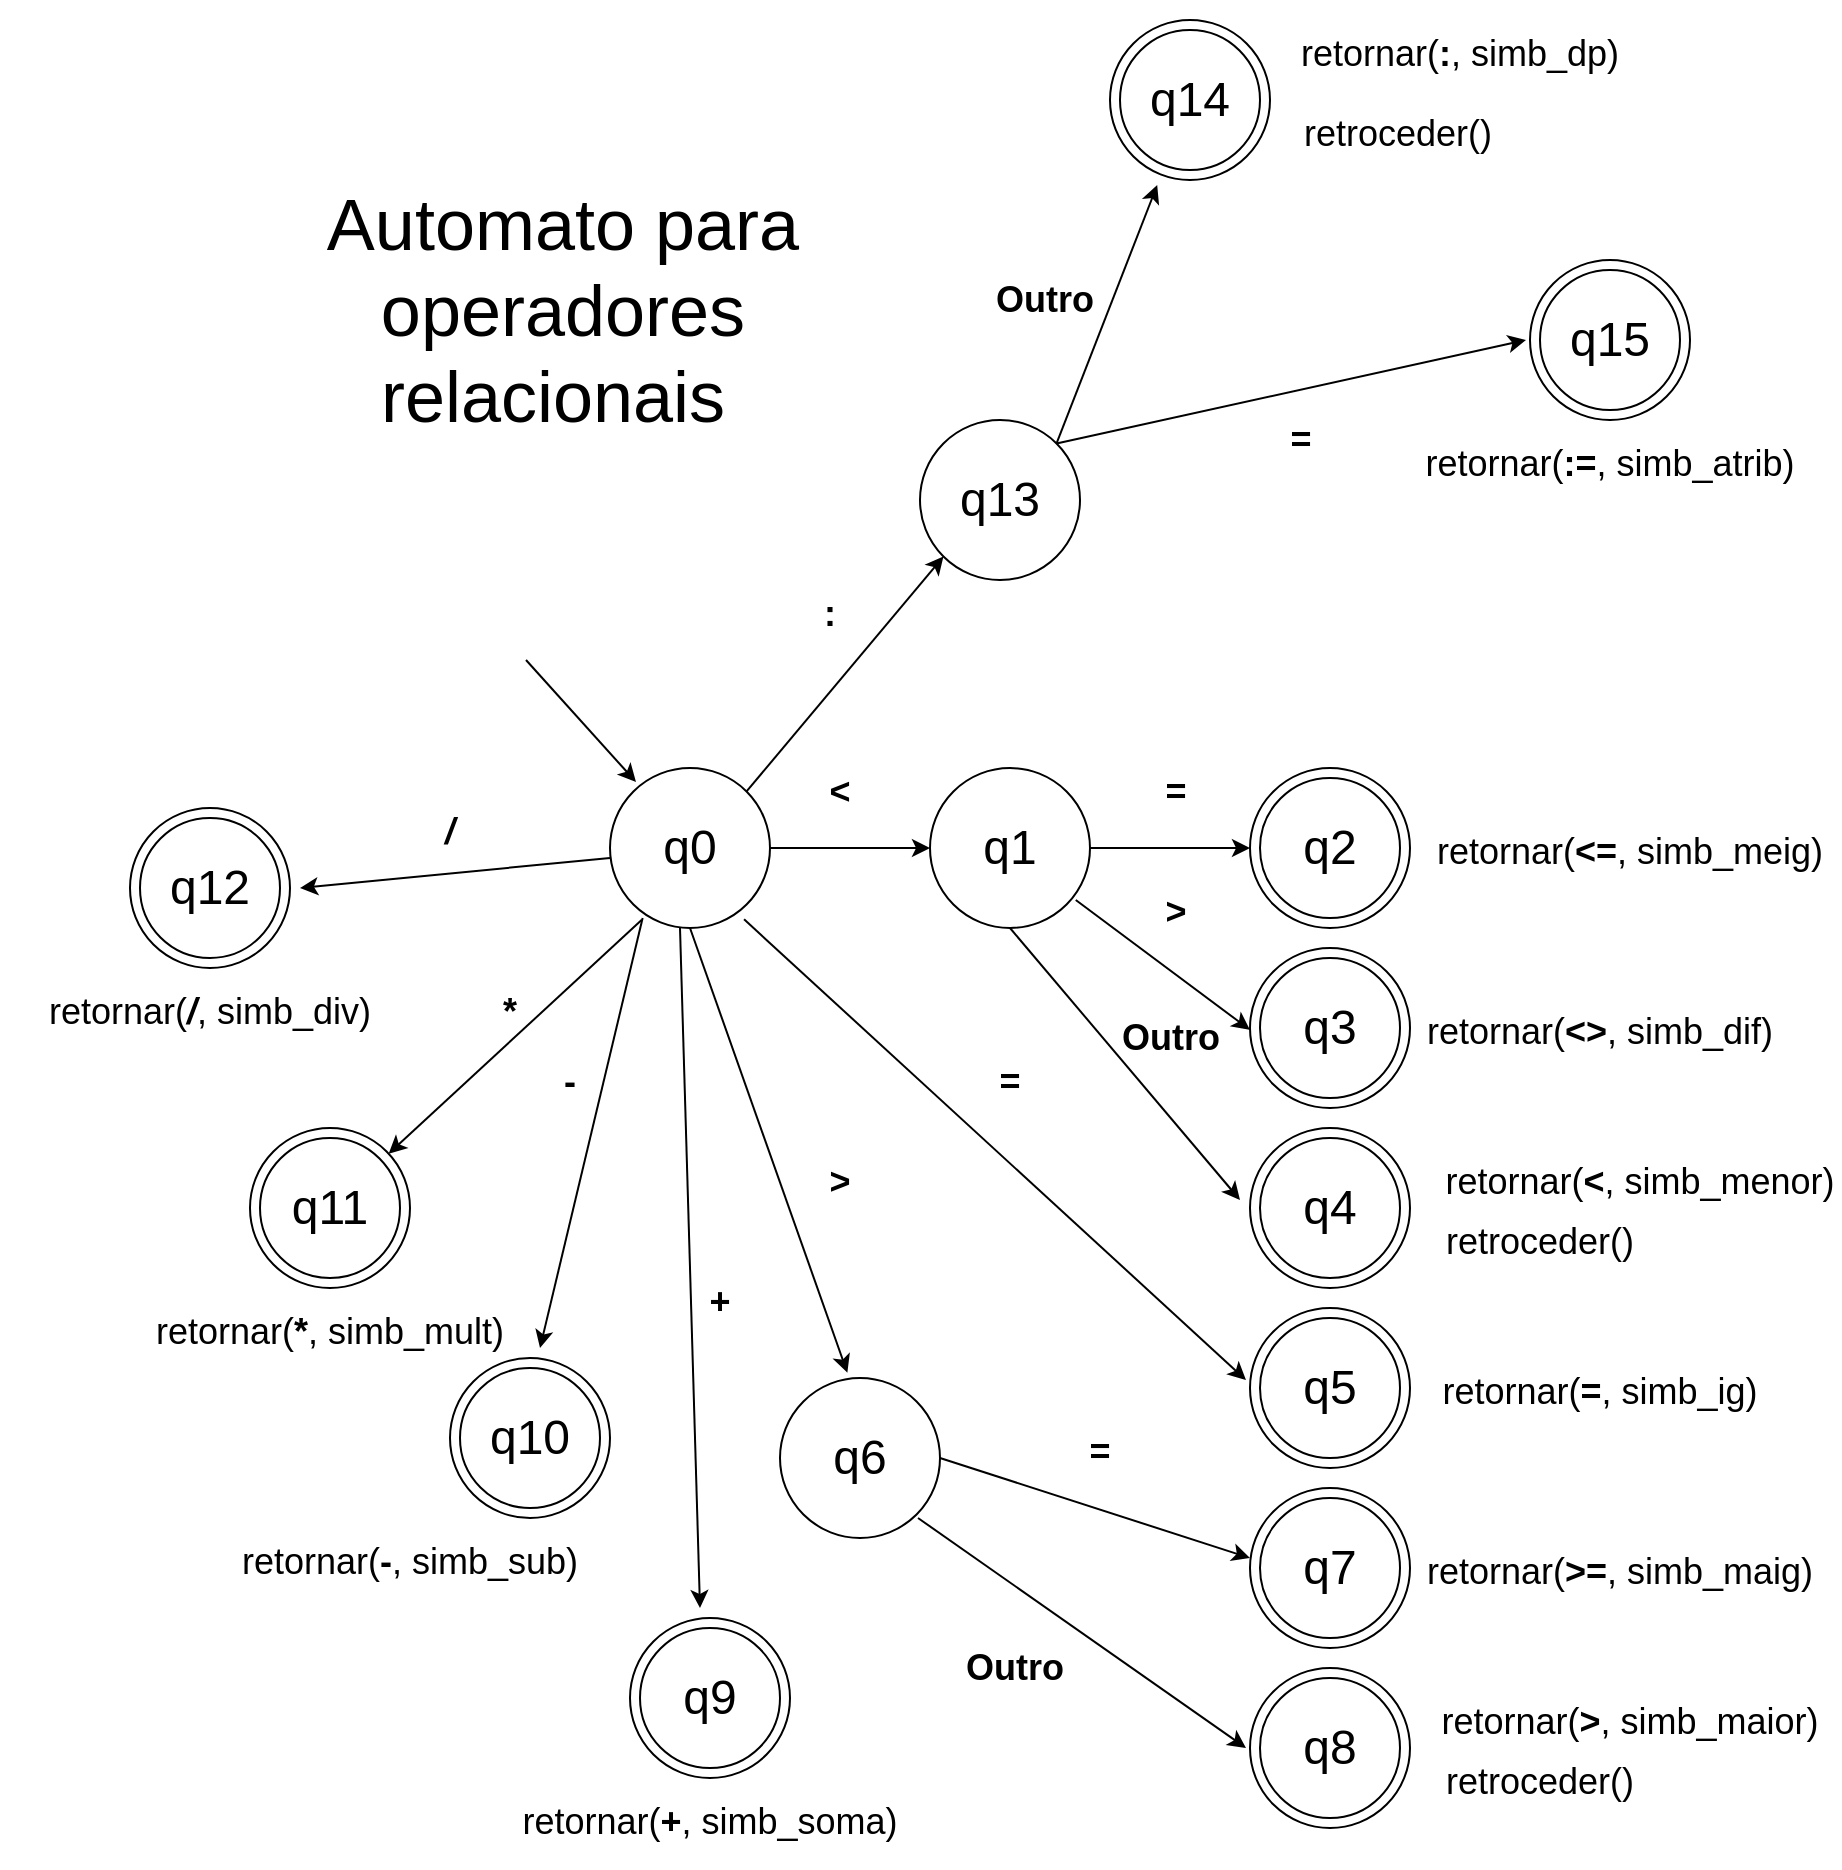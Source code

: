 <mxfile version="18.0.6" type="device"><diagram id="k-xO20qY_OcDulJQbsgA" name="Página-1"><mxGraphModel dx="2410" dy="790" grid="1" gridSize="10" guides="1" tooltips="1" connect="1" arrows="1" fold="1" page="1" pageScale="1" pageWidth="827" pageHeight="1169" math="0" shadow="0"><root><mxCell id="0"/><mxCell id="1" parent="0"/><mxCell id="ZyzuRHxb8MrdV4X4LxsM-8" value="" style="edgeStyle=orthogonalEdgeStyle;rounded=0;orthogonalLoop=1;jettySize=auto;html=1;" parent="1" source="ZyzuRHxb8MrdV4X4LxsM-6" target="ZyzuRHxb8MrdV4X4LxsM-7" edge="1"><mxGeometry relative="1" as="geometry"/></mxCell><mxCell id="ZyzuRHxb8MrdV4X4LxsM-6" value="" style="ellipse;whiteSpace=wrap;html=1;aspect=fixed;" parent="1" vertex="1"><mxGeometry x="202" y="394" width="80" height="80" as="geometry"/></mxCell><mxCell id="ZyzuRHxb8MrdV4X4LxsM-16" value="" style="edgeStyle=orthogonalEdgeStyle;rounded=0;orthogonalLoop=1;jettySize=auto;html=1;fontSize=24;" parent="1" source="ZyzuRHxb8MrdV4X4LxsM-7" target="ZyzuRHxb8MrdV4X4LxsM-15" edge="1"><mxGeometry relative="1" as="geometry"/></mxCell><mxCell id="ZyzuRHxb8MrdV4X4LxsM-7" value="" style="ellipse;whiteSpace=wrap;html=1;aspect=fixed;" parent="1" vertex="1"><mxGeometry x="362" y="394" width="80" height="80" as="geometry"/></mxCell><mxCell id="ZyzuRHxb8MrdV4X4LxsM-10" value="" style="endArrow=classic;html=1;rounded=0;entryX=0.025;entryY=0.275;entryDx=0;entryDy=0;entryPerimeter=0;" parent="1" edge="1"><mxGeometry width="50" height="50" relative="1" as="geometry"><mxPoint x="160" y="340" as="sourcePoint"/><mxPoint x="215" y="401.0" as="targetPoint"/></mxGeometry></mxCell><mxCell id="ZyzuRHxb8MrdV4X4LxsM-12" value="&lt;font style=&quot;font-size: 24px;&quot;&gt;q0&lt;/font&gt;" style="text;html=1;strokeColor=none;fillColor=none;align=center;verticalAlign=middle;whiteSpace=wrap;rounded=0;" parent="1" vertex="1"><mxGeometry x="212" y="419" width="60" height="30" as="geometry"/></mxCell><mxCell id="ZyzuRHxb8MrdV4X4LxsM-15" value="" style="ellipse;whiteSpace=wrap;html=1;aspect=fixed;" parent="1" vertex="1"><mxGeometry x="522" y="394" width="80" height="80" as="geometry"/></mxCell><mxCell id="ZyzuRHxb8MrdV4X4LxsM-13" value="&lt;font style=&quot;font-size: 24px;&quot;&gt;q1&lt;/font&gt;" style="text;html=1;strokeColor=none;fillColor=none;align=center;verticalAlign=middle;whiteSpace=wrap;rounded=0;" parent="1" vertex="1"><mxGeometry x="372" y="419" width="60" height="30" as="geometry"/></mxCell><mxCell id="ZyzuRHxb8MrdV4X4LxsM-27" value="&lt;font style=&quot;font-size: 18px;&quot;&gt;&lt;b&gt;=&lt;/b&gt;&lt;/font&gt;" style="text;html=1;strokeColor=none;fillColor=none;align=center;verticalAlign=middle;whiteSpace=wrap;rounded=0;fontSize=24;" parent="1" vertex="1"><mxGeometry x="454.5" y="369" width="60" height="70" as="geometry"/></mxCell><mxCell id="ZyzuRHxb8MrdV4X4LxsM-32" value="&lt;font style=&quot;font-size: 18px;&quot;&gt;&lt;b&gt;Outro&lt;/b&gt;&lt;/font&gt;" style="text;html=1;strokeColor=none;fillColor=none;align=center;verticalAlign=middle;whiteSpace=wrap;rounded=0;fontSize=24;" parent="1" vertex="1"><mxGeometry x="449.5" y="509" width="65" height="35" as="geometry"/></mxCell><mxCell id="ZyzuRHxb8MrdV4X4LxsM-9" value="" style="ellipse;whiteSpace=wrap;html=1;aspect=fixed;" parent="1" vertex="1"><mxGeometry x="527" y="399" width="70" height="70" as="geometry"/></mxCell><mxCell id="ZyzuRHxb8MrdV4X4LxsM-34" value="&lt;font style=&quot;font-size: 18px;&quot;&gt;&lt;b&gt;&amp;lt;&lt;/b&gt;&lt;/font&gt;" style="text;html=1;strokeColor=none;fillColor=none;align=center;verticalAlign=middle;whiteSpace=wrap;rounded=0;fontSize=24;" parent="1" vertex="1"><mxGeometry x="287" y="389" width="60" height="30" as="geometry"/></mxCell><mxCell id="ZyzuRHxb8MrdV4X4LxsM-24" value="&lt;font style=&quot;font-size: 24px;&quot;&gt;q2&lt;/font&gt;" style="text;html=1;strokeColor=none;fillColor=none;align=center;verticalAlign=middle;whiteSpace=wrap;rounded=0;" parent="1" vertex="1"><mxGeometry x="532" y="419" width="60" height="30" as="geometry"/></mxCell><mxCell id="ZyzuRHxb8MrdV4X4LxsM-36" value="&lt;span style=&quot;font-size: 18px;&quot;&gt;retornar(&lt;b&gt;&amp;lt;=&lt;/b&gt;, simb_meig)&lt;/span&gt;" style="text;html=1;strokeColor=none;fillColor=none;align=center;verticalAlign=middle;whiteSpace=wrap;rounded=0;fontSize=24;" parent="1" vertex="1"><mxGeometry x="607" y="409" width="210" height="50" as="geometry"/></mxCell><mxCell id="cR7s-xp0T8hH0WgQLpEf-1" value="" style="ellipse;whiteSpace=wrap;html=1;aspect=fixed;" parent="1" vertex="1"><mxGeometry x="522" y="484" width="80" height="80" as="geometry"/></mxCell><mxCell id="cR7s-xp0T8hH0WgQLpEf-2" value="" style="ellipse;whiteSpace=wrap;html=1;aspect=fixed;" parent="1" vertex="1"><mxGeometry x="527" y="489" width="70" height="70" as="geometry"/></mxCell><mxCell id="cR7s-xp0T8hH0WgQLpEf-3" value="&lt;font style=&quot;font-size: 24px;&quot;&gt;q3&lt;/font&gt;" style="text;html=1;strokeColor=none;fillColor=none;align=center;verticalAlign=middle;whiteSpace=wrap;rounded=0;" parent="1" vertex="1"><mxGeometry x="532" y="509" width="60" height="30" as="geometry"/></mxCell><mxCell id="cR7s-xp0T8hH0WgQLpEf-4" value="&lt;span style=&quot;font-size: 18px;&quot;&gt;retornar(&lt;b&gt;&amp;lt;&amp;gt;&lt;/b&gt;, simb_dif)&lt;/span&gt;" style="text;html=1;strokeColor=none;fillColor=none;align=center;verticalAlign=middle;whiteSpace=wrap;rounded=0;fontSize=24;" parent="1" vertex="1"><mxGeometry x="607" y="499" width="180" height="50" as="geometry"/></mxCell><mxCell id="cR7s-xp0T8hH0WgQLpEf-7" value="" style="ellipse;whiteSpace=wrap;html=1;aspect=fixed;" parent="1" vertex="1"><mxGeometry x="522" y="574" width="80" height="80" as="geometry"/></mxCell><mxCell id="cR7s-xp0T8hH0WgQLpEf-8" value="" style="ellipse;whiteSpace=wrap;html=1;aspect=fixed;" parent="1" vertex="1"><mxGeometry x="527" y="579" width="70" height="70" as="geometry"/></mxCell><mxCell id="cR7s-xp0T8hH0WgQLpEf-9" value="&lt;font style=&quot;font-size: 24px;&quot;&gt;q4&lt;/font&gt;" style="text;html=1;strokeColor=none;fillColor=none;align=center;verticalAlign=middle;whiteSpace=wrap;rounded=0;" parent="1" vertex="1"><mxGeometry x="532" y="599" width="60" height="30" as="geometry"/></mxCell><mxCell id="cR7s-xp0T8hH0WgQLpEf-10" value="&lt;span style=&quot;font-size: 18px;&quot;&gt;retornar(&lt;b&gt;&amp;lt;&lt;/b&gt;, simb_menor)&lt;/span&gt;" style="text;html=1;strokeColor=none;fillColor=none;align=center;verticalAlign=middle;whiteSpace=wrap;rounded=0;fontSize=24;" parent="1" vertex="1"><mxGeometry x="617" y="574" width="200" height="50" as="geometry"/></mxCell><mxCell id="cR7s-xp0T8hH0WgQLpEf-11" value="&lt;font style=&quot;font-size: 18px;&quot;&gt;&lt;b&gt;&amp;gt;&lt;/b&gt;&lt;/font&gt;" style="text;html=1;strokeColor=none;fillColor=none;align=center;verticalAlign=middle;whiteSpace=wrap;rounded=0;fontSize=24;" parent="1" vertex="1"><mxGeometry x="454.5" y="429" width="60" height="70" as="geometry"/></mxCell><mxCell id="cR7s-xp0T8hH0WgQLpEf-12" value="&lt;span style=&quot;font-size: 18px;&quot;&gt;retroceder()&lt;/span&gt;" style="text;html=1;strokeColor=none;fillColor=none;align=center;verticalAlign=middle;whiteSpace=wrap;rounded=0;fontSize=24;" parent="1" vertex="1"><mxGeometry x="617" y="604" width="100" height="50" as="geometry"/></mxCell><mxCell id="cR7s-xp0T8hH0WgQLpEf-13" value="" style="endArrow=classic;html=1;rounded=0;exitX=0.5;exitY=1;exitDx=0;exitDy=0;" parent="1" source="ZyzuRHxb8MrdV4X4LxsM-7" edge="1"><mxGeometry width="50" height="50" relative="1" as="geometry"><mxPoint x="412" y="609" as="sourcePoint"/><mxPoint x="517" y="610" as="targetPoint"/></mxGeometry></mxCell><mxCell id="cR7s-xp0T8hH0WgQLpEf-15" value="" style="endArrow=classic;html=1;rounded=0;exitX=0.911;exitY=0.825;exitDx=0;exitDy=0;exitPerimeter=0;" parent="1" edge="1" source="ZyzuRHxb8MrdV4X4LxsM-7"><mxGeometry width="50" height="50" relative="1" as="geometry"><mxPoint x="422.0" y="459" as="sourcePoint"/><mxPoint x="522" y="524.96" as="targetPoint"/></mxGeometry></mxCell><mxCell id="cR7s-xp0T8hH0WgQLpEf-16" value="" style="endArrow=classic;html=1;rounded=0;exitX=0.838;exitY=0.946;exitDx=0;exitDy=0;exitPerimeter=0;fontStyle=1" parent="1" source="ZyzuRHxb8MrdV4X4LxsM-6" edge="1"><mxGeometry width="50" height="50" relative="1" as="geometry"><mxPoint x="272" y="469.0" as="sourcePoint"/><mxPoint x="520" y="700" as="targetPoint"/></mxGeometry></mxCell><mxCell id="cR7s-xp0T8hH0WgQLpEf-20" value="" style="ellipse;whiteSpace=wrap;html=1;aspect=fixed;" parent="1" vertex="1"><mxGeometry x="522" y="664" width="80" height="80" as="geometry"/></mxCell><mxCell id="cR7s-xp0T8hH0WgQLpEf-21" value="" style="ellipse;whiteSpace=wrap;html=1;aspect=fixed;" parent="1" vertex="1"><mxGeometry x="527" y="669" width="70" height="70" as="geometry"/></mxCell><mxCell id="cR7s-xp0T8hH0WgQLpEf-22" value="&lt;font style=&quot;font-size: 24px;&quot;&gt;q5&lt;/font&gt;" style="text;html=1;strokeColor=none;fillColor=none;align=center;verticalAlign=middle;whiteSpace=wrap;rounded=0;" parent="1" vertex="1"><mxGeometry x="532" y="689" width="60" height="30" as="geometry"/></mxCell><mxCell id="cR7s-xp0T8hH0WgQLpEf-23" value="&lt;span style=&quot;font-size: 18px;&quot;&gt;retornar(&lt;b&gt;=&lt;/b&gt;, simb_ig)&lt;/span&gt;" style="text;html=1;strokeColor=none;fillColor=none;align=center;verticalAlign=middle;whiteSpace=wrap;rounded=0;fontSize=24;" parent="1" vertex="1"><mxGeometry x="607" y="679" width="180" height="50" as="geometry"/></mxCell><mxCell id="cR7s-xp0T8hH0WgQLpEf-24" value="" style="ellipse;whiteSpace=wrap;html=1;aspect=fixed;" parent="1" vertex="1"><mxGeometry x="522" y="754" width="80" height="80" as="geometry"/></mxCell><mxCell id="cR7s-xp0T8hH0WgQLpEf-25" value="" style="ellipse;whiteSpace=wrap;html=1;aspect=fixed;" parent="1" vertex="1"><mxGeometry x="527" y="759" width="70" height="70" as="geometry"/></mxCell><mxCell id="cR7s-xp0T8hH0WgQLpEf-26" value="&lt;font style=&quot;font-size: 24px;&quot;&gt;q7&lt;/font&gt;" style="text;html=1;strokeColor=none;fillColor=none;align=center;verticalAlign=middle;whiteSpace=wrap;rounded=0;" parent="1" vertex="1"><mxGeometry x="532" y="779" width="60" height="30" as="geometry"/></mxCell><mxCell id="cR7s-xp0T8hH0WgQLpEf-27" value="&lt;span style=&quot;font-size: 18px;&quot;&gt;retornar(&lt;b&gt;&amp;gt;=&lt;/b&gt;, simb_maig)&lt;/span&gt;" style="text;html=1;strokeColor=none;fillColor=none;align=center;verticalAlign=middle;whiteSpace=wrap;rounded=0;fontSize=24;" parent="1" vertex="1"><mxGeometry x="607" y="769" width="200" height="50" as="geometry"/></mxCell><mxCell id="cR7s-xp0T8hH0WgQLpEf-33" value="&lt;font style=&quot;font-size: 18px;&quot;&gt;&lt;b&gt;=&lt;/b&gt;&lt;/font&gt;" style="text;html=1;strokeColor=none;fillColor=none;align=center;verticalAlign=middle;whiteSpace=wrap;rounded=0;fontSize=24;" parent="1" vertex="1"><mxGeometry x="372" y="514" width="60" height="70" as="geometry"/></mxCell><mxCell id="cR7s-xp0T8hH0WgQLpEf-34" value="" style="ellipse;whiteSpace=wrap;html=1;aspect=fixed;" parent="1" vertex="1"><mxGeometry x="522" y="844" width="80" height="80" as="geometry"/></mxCell><mxCell id="cR7s-xp0T8hH0WgQLpEf-35" value="" style="ellipse;whiteSpace=wrap;html=1;aspect=fixed;" parent="1" vertex="1"><mxGeometry x="527" y="849" width="70" height="70" as="geometry"/></mxCell><mxCell id="cR7s-xp0T8hH0WgQLpEf-36" value="&lt;font style=&quot;font-size: 24px;&quot;&gt;q8&lt;/font&gt;" style="text;html=1;strokeColor=none;fillColor=none;align=center;verticalAlign=middle;whiteSpace=wrap;rounded=0;" parent="1" vertex="1"><mxGeometry x="532" y="869" width="60" height="30" as="geometry"/></mxCell><mxCell id="cR7s-xp0T8hH0WgQLpEf-37" value="&lt;span style=&quot;font-size: 18px;&quot;&gt;retornar(&lt;b&gt;&amp;gt;&lt;/b&gt;, simb_maior)&lt;/span&gt;" style="text;html=1;strokeColor=none;fillColor=none;align=center;verticalAlign=middle;whiteSpace=wrap;rounded=0;fontSize=24;" parent="1" vertex="1"><mxGeometry x="612" y="844" width="200" height="50" as="geometry"/></mxCell><mxCell id="cR7s-xp0T8hH0WgQLpEf-38" value="&lt;span style=&quot;font-size: 18px;&quot;&gt;retroceder()&lt;/span&gt;" style="text;html=1;strokeColor=none;fillColor=none;align=center;verticalAlign=middle;whiteSpace=wrap;rounded=0;fontSize=24;" parent="1" vertex="1"><mxGeometry x="617" y="874" width="100" height="50" as="geometry"/></mxCell><mxCell id="cR7s-xp0T8hH0WgQLpEf-39" value="" style="endArrow=classic;html=1;rounded=0;exitX=0.5;exitY=1;exitDx=0;exitDy=0;entryX=0.421;entryY=-0.033;entryDx=0;entryDy=0;entryPerimeter=0;" parent="1" source="ZyzuRHxb8MrdV4X4LxsM-6" target="cR7s-xp0T8hH0WgQLpEf-40" edge="1"><mxGeometry width="50" height="50" relative="1" as="geometry"><mxPoint x="227.0" y="474.0" as="sourcePoint"/><mxPoint x="287" y="764" as="targetPoint"/></mxGeometry></mxCell><mxCell id="cR7s-xp0T8hH0WgQLpEf-40" value="" style="ellipse;whiteSpace=wrap;html=1;aspect=fixed;" parent="1" vertex="1"><mxGeometry x="287" y="699" width="80" height="80" as="geometry"/></mxCell><mxCell id="cR7s-xp0T8hH0WgQLpEf-42" value="&lt;font style=&quot;font-size: 24px;&quot;&gt;q6&lt;/font&gt;" style="text;html=1;strokeColor=none;fillColor=none;align=center;verticalAlign=middle;whiteSpace=wrap;rounded=0;" parent="1" vertex="1"><mxGeometry x="297" y="724" width="60" height="30" as="geometry"/></mxCell><mxCell id="cR7s-xp0T8hH0WgQLpEf-43" value="" style="endArrow=classic;html=1;rounded=0;exitX=1;exitY=0.5;exitDx=0;exitDy=0;" parent="1" source="cR7s-xp0T8hH0WgQLpEf-40" edge="1"><mxGeometry width="50" height="50" relative="1" as="geometry"><mxPoint x="372.0" y="744" as="sourcePoint"/><mxPoint x="522" y="789" as="targetPoint"/></mxGeometry></mxCell><mxCell id="cR7s-xp0T8hH0WgQLpEf-44" value="" style="endArrow=classic;html=1;rounded=0;exitX=0.838;exitY=0.946;exitDx=0;exitDy=0;exitPerimeter=0;" parent="1" edge="1"><mxGeometry width="50" height="50" relative="1" as="geometry"><mxPoint x="356" y="769.0" as="sourcePoint"/><mxPoint x="520" y="884" as="targetPoint"/></mxGeometry></mxCell><mxCell id="cR7s-xp0T8hH0WgQLpEf-45" value="&lt;font style=&quot;font-size: 18px;&quot;&gt;&lt;b&gt;&amp;gt;&lt;/b&gt;&lt;/font&gt;" style="text;html=1;strokeColor=none;fillColor=none;align=center;verticalAlign=middle;whiteSpace=wrap;rounded=0;fontSize=24;" parent="1" vertex="1"><mxGeometry x="287" y="564" width="60" height="70" as="geometry"/></mxCell><mxCell id="cR7s-xp0T8hH0WgQLpEf-46" value="&lt;font style=&quot;font-size: 18px;&quot;&gt;&lt;b&gt;=&lt;/b&gt;&lt;/font&gt;" style="text;html=1;strokeColor=none;fillColor=none;align=center;verticalAlign=middle;whiteSpace=wrap;rounded=0;fontSize=24;" parent="1" vertex="1"><mxGeometry x="417" y="699" width="60" height="70" as="geometry"/></mxCell><mxCell id="cR7s-xp0T8hH0WgQLpEf-47" value="&lt;font style=&quot;font-size: 18px;&quot;&gt;&lt;b&gt;Outro&lt;/b&gt;&lt;/font&gt;" style="text;html=1;strokeColor=none;fillColor=none;align=center;verticalAlign=middle;whiteSpace=wrap;rounded=0;fontSize=24;" parent="1" vertex="1"><mxGeometry x="372" y="824" width="65" height="35" as="geometry"/></mxCell><mxCell id="cR7s-xp0T8hH0WgQLpEf-49" value="&lt;font style=&quot;font-size: 36px;&quot;&gt;Automato para operadores relacionais&amp;nbsp;&lt;/font&gt;" style="text;html=1;strokeColor=none;fillColor=none;align=center;verticalAlign=middle;whiteSpace=wrap;rounded=0;" parent="1" vertex="1"><mxGeometry x="17" y="90" width="323" height="150" as="geometry"/></mxCell><mxCell id="18Gte0oBjys1mcYDDKw5-1" value="" style="endArrow=classic;html=1;rounded=0;" parent="1" edge="1"><mxGeometry width="50" height="50" relative="1" as="geometry"><mxPoint x="237" y="474" as="sourcePoint"/><mxPoint x="247" y="814" as="targetPoint"/></mxGeometry></mxCell><mxCell id="18Gte0oBjys1mcYDDKw5-2" value="" style="endArrow=classic;html=1;rounded=0;exitX=0.5;exitY=1;exitDx=0;exitDy=0;" parent="1" edge="1"><mxGeometry width="50" height="50" relative="1" as="geometry"><mxPoint x="218.32" y="469" as="sourcePoint"/><mxPoint x="167" y="684" as="targetPoint"/></mxGeometry></mxCell><mxCell id="18Gte0oBjys1mcYDDKw5-3" value="" style="ellipse;whiteSpace=wrap;html=1;aspect=fixed;" parent="1" vertex="1"><mxGeometry x="212" y="819" width="80" height="80" as="geometry"/></mxCell><mxCell id="18Gte0oBjys1mcYDDKw5-4" value="" style="ellipse;whiteSpace=wrap;html=1;aspect=fixed;" parent="1" vertex="1"><mxGeometry x="217" y="824" width="70" height="70" as="geometry"/></mxCell><mxCell id="18Gte0oBjys1mcYDDKw5-5" value="&lt;font style=&quot;font-size: 24px;&quot;&gt;q9&lt;/font&gt;" style="text;html=1;strokeColor=none;fillColor=none;align=center;verticalAlign=middle;whiteSpace=wrap;rounded=0;" parent="1" vertex="1"><mxGeometry x="222" y="844" width="60" height="30" as="geometry"/></mxCell><mxCell id="18Gte0oBjys1mcYDDKw5-6" value="&lt;span style=&quot;font-size: 18px;&quot;&gt;retornar(&lt;b&gt;+&lt;/b&gt;, simb_soma)&lt;/span&gt;" style="text;html=1;strokeColor=none;fillColor=none;align=center;verticalAlign=middle;whiteSpace=wrap;rounded=0;fontSize=24;" parent="1" vertex="1"><mxGeometry x="147" y="894" width="210" height="50" as="geometry"/></mxCell><mxCell id="18Gte0oBjys1mcYDDKw5-7" value="&lt;span style=&quot;font-size: 18px;&quot;&gt;&lt;b&gt;+&lt;/b&gt;&lt;/span&gt;" style="text;html=1;strokeColor=none;fillColor=none;align=center;verticalAlign=middle;whiteSpace=wrap;rounded=0;fontSize=24;" parent="1" vertex="1"><mxGeometry x="227" y="624" width="60" height="70" as="geometry"/></mxCell><mxCell id="18Gte0oBjys1mcYDDKw5-8" value="" style="ellipse;whiteSpace=wrap;html=1;aspect=fixed;" parent="1" vertex="1"><mxGeometry x="122" y="689" width="80" height="80" as="geometry"/></mxCell><mxCell id="18Gte0oBjys1mcYDDKw5-9" value="" style="ellipse;whiteSpace=wrap;html=1;aspect=fixed;" parent="1" vertex="1"><mxGeometry x="127" y="694" width="70" height="70" as="geometry"/></mxCell><mxCell id="18Gte0oBjys1mcYDDKw5-10" value="&lt;font style=&quot;font-size: 24px;&quot;&gt;q10&lt;/font&gt;" style="text;html=1;strokeColor=none;fillColor=none;align=center;verticalAlign=middle;whiteSpace=wrap;rounded=0;" parent="1" vertex="1"><mxGeometry x="132" y="714" width="60" height="30" as="geometry"/></mxCell><mxCell id="18Gte0oBjys1mcYDDKw5-11" value="&lt;span style=&quot;font-size: 18px;&quot;&gt;retornar(&lt;b&gt;-&lt;/b&gt;, simb_sub)&lt;/span&gt;" style="text;html=1;strokeColor=none;fillColor=none;align=center;verticalAlign=middle;whiteSpace=wrap;rounded=0;fontSize=24;" parent="1" vertex="1"><mxGeometry x="2" y="764" width="200" height="50" as="geometry"/></mxCell><mxCell id="18Gte0oBjys1mcYDDKw5-12" value="&lt;span style=&quot;font-size: 18px;&quot;&gt;&lt;b&gt;-&lt;/b&gt;&lt;/span&gt;" style="text;html=1;strokeColor=none;fillColor=none;align=center;verticalAlign=middle;whiteSpace=wrap;rounded=0;fontSize=24;" parent="1" vertex="1"><mxGeometry x="152" y="514" width="60" height="70" as="geometry"/></mxCell><mxCell id="18Gte0oBjys1mcYDDKw5-13" value="" style="ellipse;whiteSpace=wrap;html=1;aspect=fixed;" parent="1" vertex="1"><mxGeometry x="22" y="574" width="80" height="80" as="geometry"/></mxCell><mxCell id="18Gte0oBjys1mcYDDKw5-14" value="" style="ellipse;whiteSpace=wrap;html=1;aspect=fixed;" parent="1" vertex="1"><mxGeometry x="27" y="579" width="70" height="70" as="geometry"/></mxCell><mxCell id="18Gte0oBjys1mcYDDKw5-15" value="&lt;font style=&quot;font-size: 24px;&quot;&gt;q11&lt;/font&gt;" style="text;html=1;strokeColor=none;fillColor=none;align=center;verticalAlign=middle;whiteSpace=wrap;rounded=0;" parent="1" vertex="1"><mxGeometry x="32" y="599" width="60" height="30" as="geometry"/></mxCell><mxCell id="18Gte0oBjys1mcYDDKw5-16" value="&lt;span style=&quot;font-size: 18px;&quot;&gt;retornar(&lt;b&gt;*&lt;/b&gt;, simb_mult)&lt;/span&gt;" style="text;html=1;strokeColor=none;fillColor=none;align=center;verticalAlign=middle;whiteSpace=wrap;rounded=0;fontSize=24;" parent="1" vertex="1"><mxGeometry x="-43" y="649" width="210" height="50" as="geometry"/></mxCell><mxCell id="18Gte0oBjys1mcYDDKw5-17" value="" style="endArrow=classic;html=1;rounded=0;exitX=0.199;exitY=0.949;exitDx=0;exitDy=0;exitPerimeter=0;" parent="1" source="ZyzuRHxb8MrdV4X4LxsM-6" target="18Gte0oBjys1mcYDDKw5-13" edge="1"><mxGeometry width="50" height="50" relative="1" as="geometry"><mxPoint x="228.32" y="479" as="sourcePoint"/><mxPoint x="177" y="694.0" as="targetPoint"/></mxGeometry></mxCell><mxCell id="18Gte0oBjys1mcYDDKw5-18" value="&lt;span style=&quot;font-size: 18px;&quot;&gt;&lt;b&gt;*&lt;/b&gt;&lt;/span&gt;" style="text;html=1;strokeColor=none;fillColor=none;align=center;verticalAlign=middle;whiteSpace=wrap;rounded=0;fontSize=24;" parent="1" vertex="1"><mxGeometry x="122" y="479" width="60" height="70" as="geometry"/></mxCell><mxCell id="18Gte0oBjys1mcYDDKw5-20" value="" style="ellipse;whiteSpace=wrap;html=1;aspect=fixed;" parent="1" vertex="1"><mxGeometry x="-38" y="414" width="80" height="80" as="geometry"/></mxCell><mxCell id="18Gte0oBjys1mcYDDKw5-21" value="" style="ellipse;whiteSpace=wrap;html=1;aspect=fixed;" parent="1" vertex="1"><mxGeometry x="-33" y="419" width="70" height="70" as="geometry"/></mxCell><mxCell id="18Gte0oBjys1mcYDDKw5-22" value="&lt;font style=&quot;font-size: 24px;&quot;&gt;q12&lt;/font&gt;" style="text;html=1;strokeColor=none;fillColor=none;align=center;verticalAlign=middle;whiteSpace=wrap;rounded=0;" parent="1" vertex="1"><mxGeometry x="-28" y="439" width="60" height="30" as="geometry"/></mxCell><mxCell id="18Gte0oBjys1mcYDDKw5-23" value="&lt;span style=&quot;font-size: 18px;&quot;&gt;retornar(&lt;i&gt;&lt;b&gt;/&lt;/b&gt;&lt;/i&gt;, simb_div)&lt;/span&gt;" style="text;html=1;strokeColor=none;fillColor=none;align=center;verticalAlign=middle;whiteSpace=wrap;rounded=0;fontSize=24;" parent="1" vertex="1"><mxGeometry x="-103" y="489" width="210" height="50" as="geometry"/></mxCell><mxCell id="18Gte0oBjys1mcYDDKw5-24" value="" style="endArrow=classic;html=1;rounded=0;exitX=0.199;exitY=0.949;exitDx=0;exitDy=0;exitPerimeter=0;" parent="1" edge="1"><mxGeometry width="50" height="50" relative="1" as="geometry"><mxPoint x="202.0" y="439.0" as="sourcePoint"/><mxPoint x="47" y="454" as="targetPoint"/></mxGeometry></mxCell><mxCell id="18Gte0oBjys1mcYDDKw5-25" value="&lt;span style=&quot;font-size: 18px;&quot;&gt;&lt;b&gt;&lt;i&gt;/&lt;/i&gt;&lt;/b&gt;&lt;/span&gt;" style="text;html=1;strokeColor=none;fillColor=none;align=center;verticalAlign=middle;whiteSpace=wrap;rounded=0;fontSize=24;" parent="1" vertex="1"><mxGeometry x="92" y="389" width="60" height="70" as="geometry"/></mxCell><mxCell id="18Gte0oBjys1mcYDDKw5-32" value="" style="ellipse;whiteSpace=wrap;html=1;aspect=fixed;" parent="1" vertex="1"><mxGeometry x="452" y="20" width="80" height="80" as="geometry"/></mxCell><mxCell id="18Gte0oBjys1mcYDDKw5-33" value="" style="ellipse;whiteSpace=wrap;html=1;aspect=fixed;" parent="1" vertex="1"><mxGeometry x="457" y="25" width="70" height="70" as="geometry"/></mxCell><mxCell id="18Gte0oBjys1mcYDDKw5-34" value="&lt;font style=&quot;font-size: 24px;&quot;&gt;q14&lt;/font&gt;" style="text;html=1;strokeColor=none;fillColor=none;align=center;verticalAlign=middle;whiteSpace=wrap;rounded=0;" parent="1" vertex="1"><mxGeometry x="462" y="45" width="60" height="30" as="geometry"/></mxCell><mxCell id="18Gte0oBjys1mcYDDKw5-35" value="&lt;span style=&quot;font-size: 18px;&quot;&gt;retornar(&lt;b&gt;:&lt;/b&gt;, simb_dp)&lt;/span&gt;" style="text;html=1;strokeColor=none;fillColor=none;align=center;verticalAlign=middle;whiteSpace=wrap;rounded=0;fontSize=24;" parent="1" vertex="1"><mxGeometry x="522" y="10" width="210" height="50" as="geometry"/></mxCell><mxCell id="18Gte0oBjys1mcYDDKw5-36" value="" style="ellipse;whiteSpace=wrap;html=1;aspect=fixed;" parent="1" vertex="1"><mxGeometry x="662" y="140" width="80" height="80" as="geometry"/></mxCell><mxCell id="18Gte0oBjys1mcYDDKw5-37" value="" style="ellipse;whiteSpace=wrap;html=1;aspect=fixed;" parent="1" vertex="1"><mxGeometry x="667" y="145" width="70" height="70" as="geometry"/></mxCell><mxCell id="18Gte0oBjys1mcYDDKw5-38" value="&lt;font style=&quot;font-size: 24px;&quot;&gt;q15&lt;/font&gt;" style="text;html=1;strokeColor=none;fillColor=none;align=center;verticalAlign=middle;whiteSpace=wrap;rounded=0;" parent="1" vertex="1"><mxGeometry x="672" y="165" width="60" height="30" as="geometry"/></mxCell><mxCell id="18Gte0oBjys1mcYDDKw5-39" value="&lt;span style=&quot;font-size: 18px;&quot;&gt;retornar(&lt;b style=&quot;&quot;&gt;:=&lt;/b&gt;, simb_atrib)&lt;/span&gt;" style="text;html=1;strokeColor=none;fillColor=none;align=center;verticalAlign=middle;whiteSpace=wrap;rounded=0;fontSize=24;" parent="1" vertex="1"><mxGeometry x="597" y="215" width="210" height="50" as="geometry"/></mxCell><mxCell id="18Gte0oBjys1mcYDDKw5-40" value="" style="ellipse;whiteSpace=wrap;html=1;aspect=fixed;" parent="1" vertex="1"><mxGeometry x="357" y="220" width="80" height="80" as="geometry"/></mxCell><mxCell id="18Gte0oBjys1mcYDDKw5-41" value="&lt;font style=&quot;font-size: 24px;&quot;&gt;q13&lt;/font&gt;" style="text;html=1;strokeColor=none;fillColor=none;align=center;verticalAlign=middle;whiteSpace=wrap;rounded=0;" parent="1" vertex="1"><mxGeometry x="367" y="245" width="60" height="30" as="geometry"/></mxCell><mxCell id="18Gte0oBjys1mcYDDKw5-44" value="" style="endArrow=classic;html=1;rounded=0;exitX=1;exitY=0;exitDx=0;exitDy=0;fontStyle=1;entryX=0;entryY=1;entryDx=0;entryDy=0;" parent="1" source="ZyzuRHxb8MrdV4X4LxsM-6" target="18Gte0oBjys1mcYDDKw5-40" edge="1"><mxGeometry width="50" height="50" relative="1" as="geometry"><mxPoint x="102.0" y="90.0" as="sourcePoint"/><mxPoint x="349.96" y="314.32" as="targetPoint"/></mxGeometry></mxCell><mxCell id="18Gte0oBjys1mcYDDKw5-46" value="&lt;font style=&quot;font-size: 18px;&quot;&gt;&lt;b&gt;:&lt;/b&gt;&lt;/font&gt;" style="text;html=1;strokeColor=none;fillColor=none;align=center;verticalAlign=middle;whiteSpace=wrap;rounded=0;fontSize=24;" parent="1" vertex="1"><mxGeometry x="282" y="300" width="60" height="30" as="geometry"/></mxCell><mxCell id="18Gte0oBjys1mcYDDKw5-47" value="" style="endArrow=classic;html=1;rounded=0;exitX=1;exitY=0;exitDx=0;exitDy=0;fontStyle=1;entryX=0.295;entryY=1.032;entryDx=0;entryDy=0;entryPerimeter=0;" parent="1" source="18Gte0oBjys1mcYDDKw5-40" target="18Gte0oBjys1mcYDDKw5-32" edge="1"><mxGeometry width="50" height="50" relative="1" as="geometry"><mxPoint x="397.784" y="217.436" as="sourcePoint"/><mxPoint x="496.216" y="100.004" as="targetPoint"/></mxGeometry></mxCell><mxCell id="18Gte0oBjys1mcYDDKw5-48" value="" style="endArrow=classic;html=1;rounded=0;exitX=1;exitY=0;exitDx=0;exitDy=0;fontStyle=1;" parent="1" source="18Gte0oBjys1mcYDDKw5-40" edge="1"><mxGeometry width="50" height="50" relative="1" as="geometry"><mxPoint x="435.284" y="241.716" as="sourcePoint"/><mxPoint x="660" y="180" as="targetPoint"/></mxGeometry></mxCell><mxCell id="18Gte0oBjys1mcYDDKw5-49" value="&lt;font style=&quot;font-size: 18px;&quot;&gt;&lt;b&gt;Outro&lt;/b&gt;&lt;/font&gt;" style="text;html=1;strokeColor=none;fillColor=none;align=center;verticalAlign=middle;whiteSpace=wrap;rounded=0;fontSize=24;" parent="1" vertex="1"><mxGeometry x="387" y="140" width="65" height="35" as="geometry"/></mxCell><mxCell id="18Gte0oBjys1mcYDDKw5-50" value="&lt;font style=&quot;font-size: 18px;&quot;&gt;&lt;b&gt;=&lt;/b&gt;&lt;/font&gt;" style="text;html=1;strokeColor=none;fillColor=none;align=center;verticalAlign=middle;whiteSpace=wrap;rounded=0;fontSize=24;" parent="1" vertex="1"><mxGeometry x="514.5" y="210" width="65" height="35" as="geometry"/></mxCell><mxCell id="18Gte0oBjys1mcYDDKw5-51" value="&lt;span style=&quot;font-size: 18px;&quot;&gt;retroceder()&lt;/span&gt;" style="text;html=1;strokeColor=none;fillColor=none;align=center;verticalAlign=middle;whiteSpace=wrap;rounded=0;fontSize=24;" parent="1" vertex="1"><mxGeometry x="546" y="50" width="100" height="50" as="geometry"/></mxCell></root></mxGraphModel></diagram></mxfile>